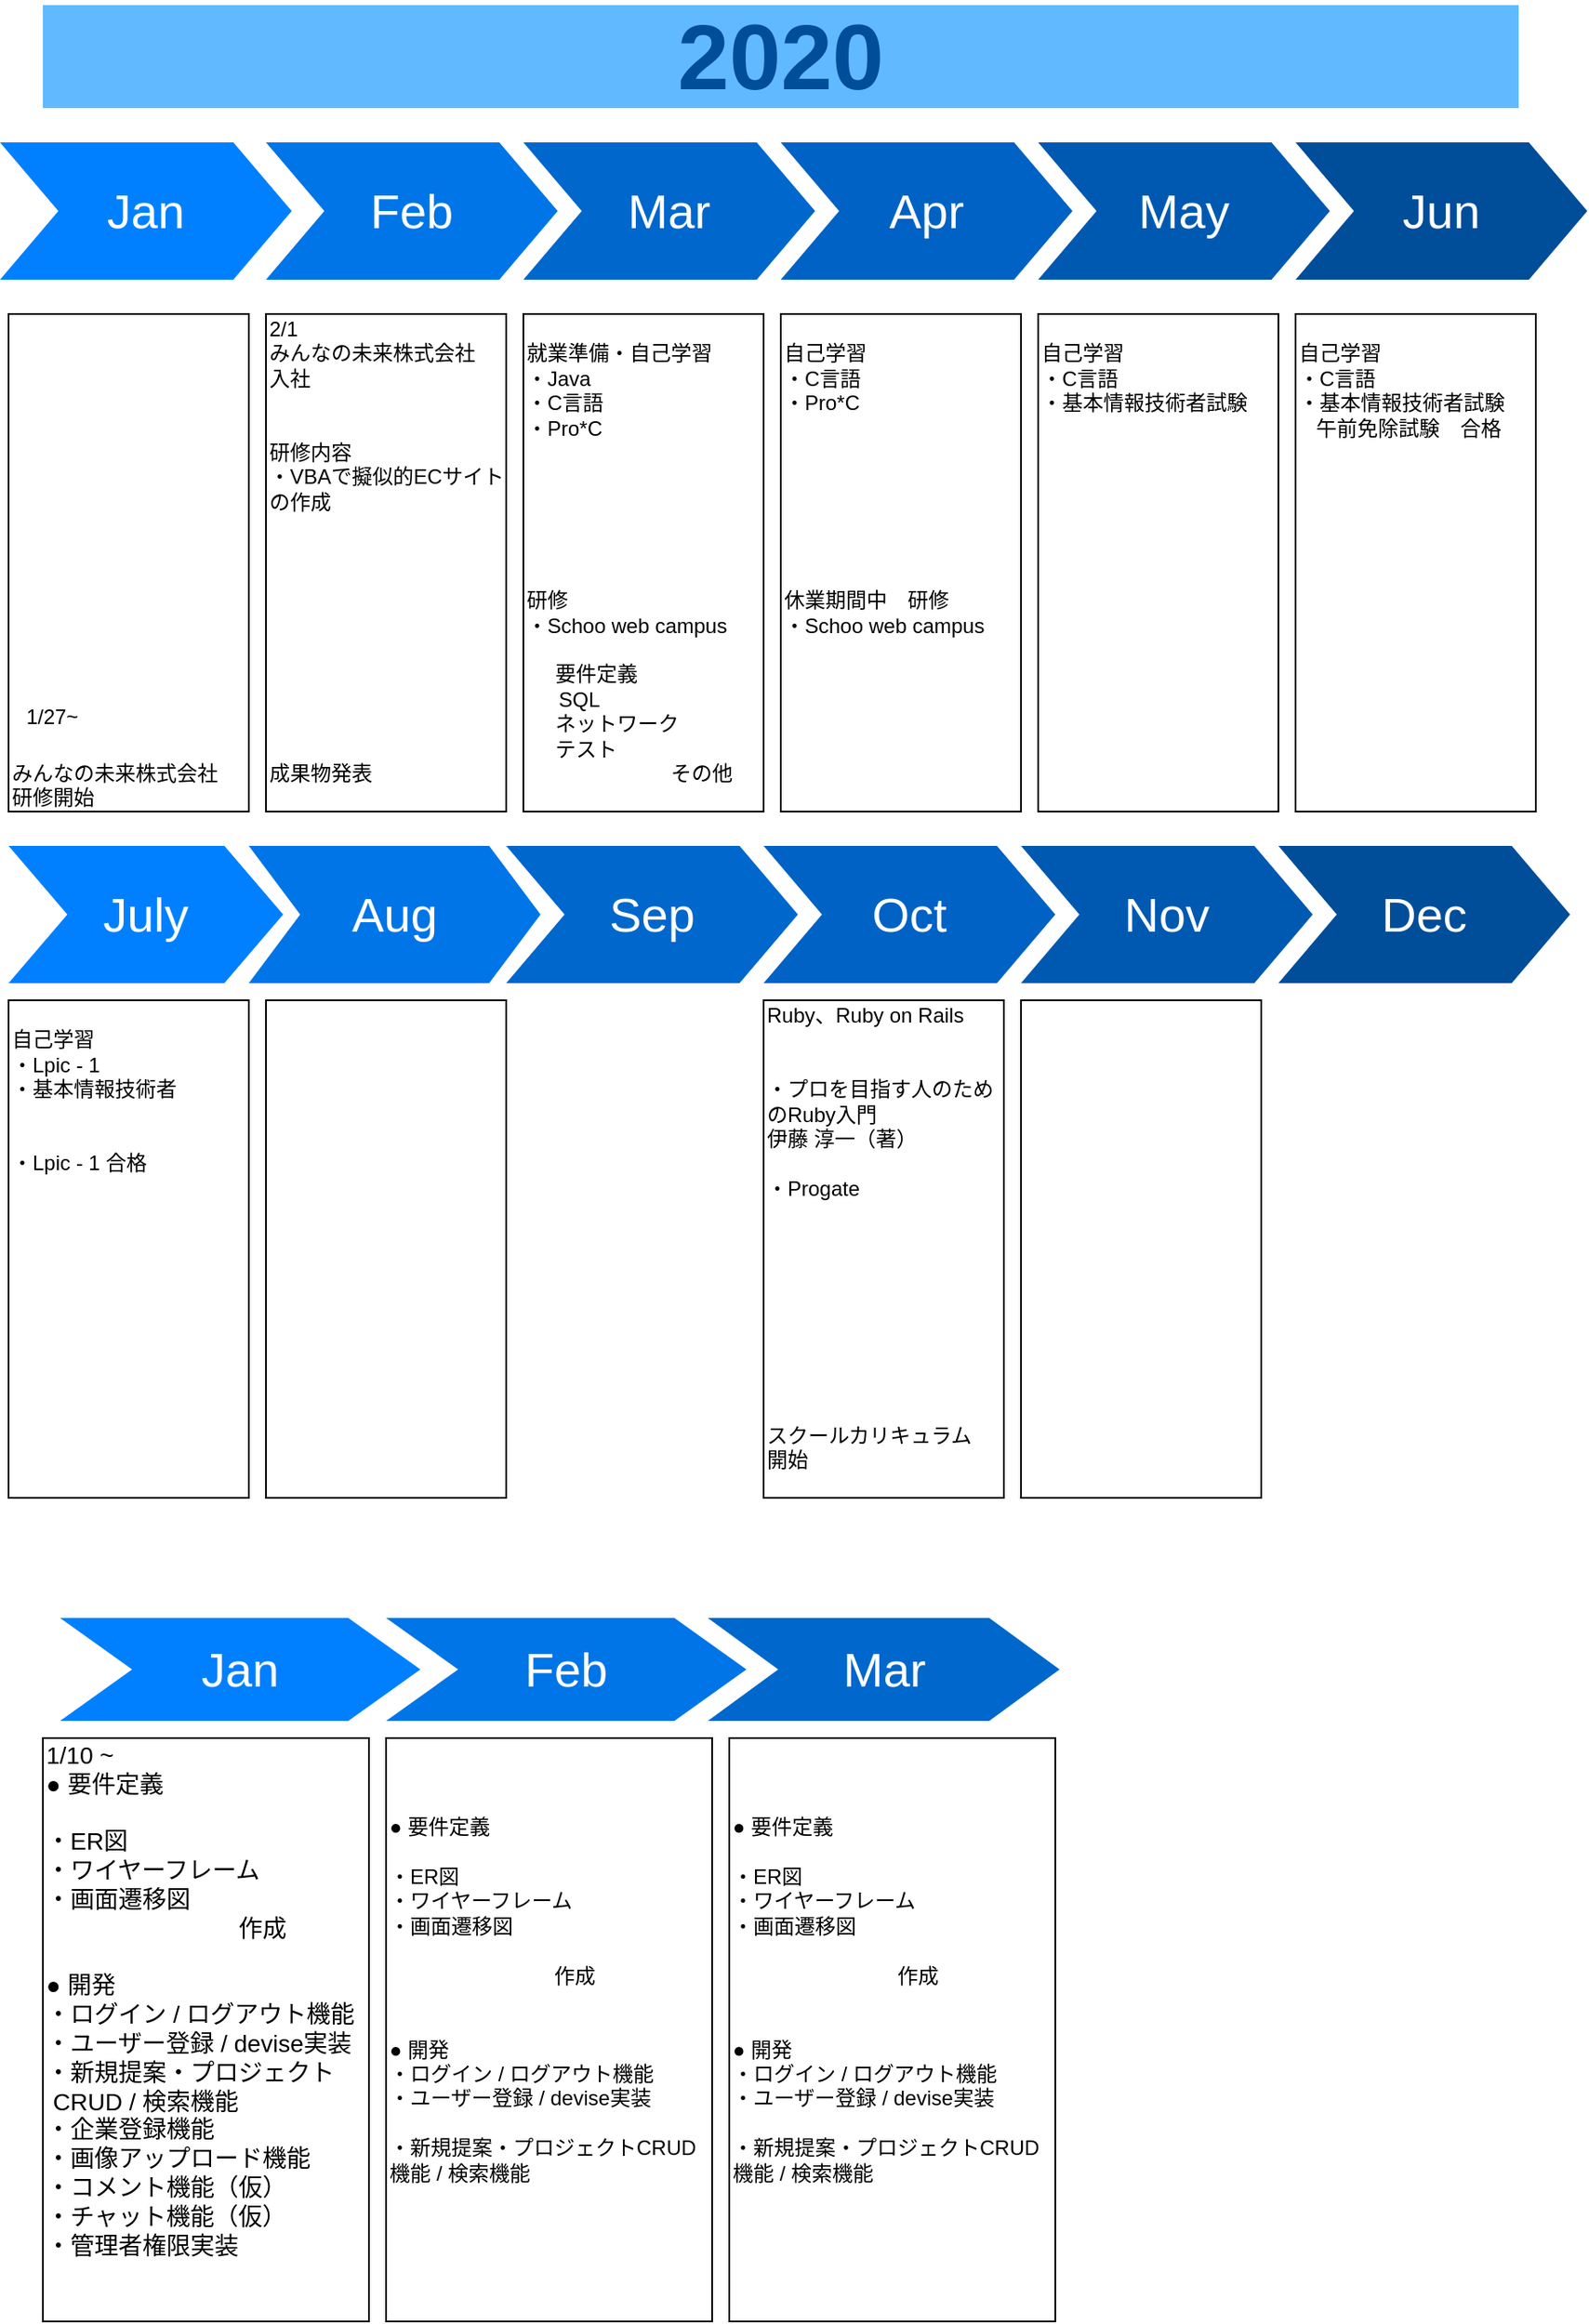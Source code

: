 <mxfile version="14.4.2" type="github">
  <diagram name="Page-1" id="d9b1e647-80fa-b4a2-5024-87a742678bcc">
    <mxGraphModel dx="664" dy="442" grid="1" gridSize="10" guides="1" tooltips="1" connect="1" arrows="1" fold="1" page="1" pageScale="1" pageWidth="1100" pageHeight="850" background="#ffffff" math="0" shadow="0">
      <root>
        <mxCell id="0" />
        <mxCell id="1" parent="0" />
        <mxCell id="57fe6abec08f04cb-1" value="Jan" style="shape=step;whiteSpace=wrap;html=1;fontSize=28;fillColor=#0080FF;fontColor=#FFFFFF;strokeColor=none;" parent="1" vertex="1">
          <mxGeometry x="85" y="180" width="170" height="80" as="geometry" />
        </mxCell>
        <mxCell id="57fe6abec08f04cb-2" value="Feb" style="shape=step;whiteSpace=wrap;html=1;fontSize=28;fillColor=#0075E8;fontColor=#FFFFFF;strokeColor=none;" parent="1" vertex="1">
          <mxGeometry x="240" y="180" width="170" height="80" as="geometry" />
        </mxCell>
        <mxCell id="57fe6abec08f04cb-3" value="Mar" style="shape=step;whiteSpace=wrap;html=1;fontSize=28;fillColor=#0067CC;fontColor=#FFFFFF;strokeColor=none;" parent="1" vertex="1">
          <mxGeometry x="390" y="180" width="170" height="80" as="geometry" />
        </mxCell>
        <mxCell id="57fe6abec08f04cb-4" value="Apr" style="shape=step;whiteSpace=wrap;html=1;fontSize=28;fillColor=#0062C4;fontColor=#FFFFFF;strokeColor=none;" parent="1" vertex="1">
          <mxGeometry x="540" y="180" width="170" height="80" as="geometry" />
        </mxCell>
        <mxCell id="57fe6abec08f04cb-5" value="May" style="shape=step;whiteSpace=wrap;html=1;fontSize=28;fillColor=#0059B0;fontColor=#FFFFFF;strokeColor=none;" parent="1" vertex="1">
          <mxGeometry x="690" y="180" width="170" height="80" as="geometry" />
        </mxCell>
        <mxCell id="57fe6abec08f04cb-6" value="Jun" style="shape=step;whiteSpace=wrap;html=1;fontSize=28;fillColor=#004D99;fontColor=#FFFFFF;strokeColor=none;" parent="1" vertex="1">
          <mxGeometry x="840" y="180" width="170" height="80" as="geometry" />
        </mxCell>
        <mxCell id="57fe6abec08f04cb-7" value="2020" style="text;html=1;strokeColor=none;fillColor=#61BAFF;align=center;verticalAlign=middle;whiteSpace=wrap;fontSize=54;fontStyle=1;fontColor=#004D99;" parent="1" vertex="1">
          <mxGeometry x="110" y="100" width="860" height="60" as="geometry" />
        </mxCell>
        <mxCell id="nK8ajeVO0bYjH4UbJxVL-1" value="July" style="shape=step;whiteSpace=wrap;html=1;fontSize=28;fillColor=#0080FF;fontColor=#FFFFFF;strokeColor=none;size=0.214;" vertex="1" parent="1">
          <mxGeometry x="90" y="590" width="160" height="80" as="geometry" />
        </mxCell>
        <mxCell id="nK8ajeVO0bYjH4UbJxVL-2" value="Aug" style="shape=step;whiteSpace=wrap;html=1;fontSize=28;fillColor=#0075E8;fontColor=#FFFFFF;strokeColor=none;size=0.176;" vertex="1" parent="1">
          <mxGeometry x="230" y="590" width="170" height="80" as="geometry" />
        </mxCell>
        <mxCell id="nK8ajeVO0bYjH4UbJxVL-3" value="Sep" style="shape=step;whiteSpace=wrap;html=1;fontSize=28;fillColor=#0067CC;fontColor=#FFFFFF;strokeColor=none;" vertex="1" parent="1">
          <mxGeometry x="380" y="590" width="170" height="80" as="geometry" />
        </mxCell>
        <mxCell id="nK8ajeVO0bYjH4UbJxVL-4" value="Oct" style="shape=step;whiteSpace=wrap;html=1;fontSize=28;fillColor=#0062C4;fontColor=#FFFFFF;strokeColor=none;" vertex="1" parent="1">
          <mxGeometry x="530" y="590" width="170" height="80" as="geometry" />
        </mxCell>
        <mxCell id="nK8ajeVO0bYjH4UbJxVL-5" value="Nov" style="shape=step;whiteSpace=wrap;html=1;fontSize=28;fillColor=#0059B0;fontColor=#FFFFFF;strokeColor=none;" vertex="1" parent="1">
          <mxGeometry x="680" y="590" width="170" height="80" as="geometry" />
        </mxCell>
        <mxCell id="nK8ajeVO0bYjH4UbJxVL-6" value="Dec" style="shape=step;whiteSpace=wrap;html=1;fontSize=28;fillColor=#004D99;fontColor=#FFFFFF;strokeColor=none;" vertex="1" parent="1">
          <mxGeometry x="830" y="590" width="170" height="80" as="geometry" />
        </mxCell>
        <mxCell id="nK8ajeVO0bYjH4UbJxVL-9" value="2/1&lt;br&gt;みんなの未来株式会社&lt;br&gt;入社&lt;br&gt;&lt;br&gt;&lt;br&gt;研修内容&lt;br&gt;・&lt;span&gt;VBAで擬似的ECサイトの作成&lt;br&gt;&lt;br&gt;&lt;br&gt;&lt;br&gt;&lt;br&gt;&lt;br&gt;&lt;br&gt;&lt;br&gt;&lt;br&gt;&lt;br&gt;&lt;br&gt;成果物発表&lt;br&gt;&lt;/span&gt;" style="text;spacingTop=-5;fillColor=#ffffff;whiteSpace=wrap;html=1;align=left;fontSize=12;fontFamily=Helvetica;fillColor=none;strokeColor=#000000;" vertex="1" parent="1">
          <mxGeometry x="240" y="280" width="140" height="290" as="geometry" />
        </mxCell>
        <mxCell id="nK8ajeVO0bYjH4UbJxVL-10" value="&lt;br&gt;&lt;br&gt;&lt;br&gt;&lt;br&gt;&lt;br&gt;&lt;br&gt;&lt;br&gt;&lt;br&gt;&lt;br&gt;&lt;br&gt;&lt;br&gt;&lt;br&gt;&lt;br&gt;&lt;br&gt;&lt;br&gt;&lt;br&gt;&lt;br&gt;&lt;br&gt;みんなの未来株式会社&lt;br&gt;研修開始" style="text;spacingTop=-5;fillColor=#ffffff;whiteSpace=wrap;html=1;align=left;fontSize=12;fontFamily=Helvetica;fillColor=none;strokeColor=#000000;" vertex="1" parent="1">
          <mxGeometry x="90" y="280" width="140" height="290" as="geometry" />
        </mxCell>
        <mxCell id="nK8ajeVO0bYjH4UbJxVL-11" value="1/27~" style="text;html=1;align=center;verticalAlign=middle;resizable=0;points=[];autosize=1;" vertex="1" parent="1">
          <mxGeometry x="90" y="505" width="50" height="20" as="geometry" />
        </mxCell>
        <mxCell id="nK8ajeVO0bYjH4UbJxVL-12" value="&lt;span&gt;&lt;br&gt;&lt;/span&gt;就業準備・自己学習&lt;br&gt;・Java&lt;br&gt;・C言語&lt;br&gt;・Pro*C&lt;br&gt;&lt;br&gt;&amp;nbsp; &amp;nbsp;&lt;br&gt;&lt;br&gt;&lt;br&gt;&lt;br&gt;&lt;br&gt;研修&lt;br&gt;・Schoo web&amp;nbsp;campus&lt;br&gt;&lt;br&gt;&amp;nbsp; &amp;nbsp; &amp;nbsp;要件定義&lt;br&gt;　&amp;nbsp; SQL&lt;br&gt;&amp;nbsp; &amp;nbsp; &amp;nbsp;ネットワーク&lt;br&gt;&amp;nbsp; &amp;nbsp; &amp;nbsp;テスト&amp;nbsp; &amp;nbsp; &amp;nbsp;&lt;br&gt;　　　　　　　その他　　&lt;br&gt;　&amp;nbsp;&amp;nbsp;" style="text;spacingTop=-5;fillColor=#ffffff;whiteSpace=wrap;html=1;align=left;fontSize=12;fontFamily=Helvetica;fillColor=none;strokeColor=#000000;" vertex="1" parent="1">
          <mxGeometry x="390" y="280" width="140" height="290" as="geometry" />
        </mxCell>
        <mxCell id="nK8ajeVO0bYjH4UbJxVL-15" value="&lt;span&gt;&lt;br&gt;&lt;/span&gt;自己学習&lt;br&gt;・C言語&lt;br&gt;・Pro*C&lt;br&gt;&lt;br&gt;&amp;nbsp; &amp;nbsp;&lt;br&gt;&lt;br&gt;&lt;br&gt;&lt;br&gt;&lt;br&gt;&lt;br&gt;休業期間中　研修&lt;br&gt;・Schoo web&amp;nbsp;campus&lt;br&gt;　&lt;br&gt;　&amp;nbsp; &lt;br&gt;　" style="text;spacingTop=-5;fillColor=#ffffff;whiteSpace=wrap;html=1;align=left;fontSize=12;fontFamily=Helvetica;fillColor=none;strokeColor=#000000;" vertex="1" parent="1">
          <mxGeometry x="540" y="280" width="140" height="290" as="geometry" />
        </mxCell>
        <mxCell id="nK8ajeVO0bYjH4UbJxVL-17" value="&lt;span&gt;&lt;br&gt;&lt;/span&gt;自己学習&lt;br&gt;・C言語&lt;br&gt;・基本情報技術者試験 &lt;br&gt;&lt;br&gt;&lt;br&gt;&amp;nbsp; &amp;nbsp;&lt;br&gt;&lt;br&gt;&lt;br&gt;&lt;br&gt;&lt;br&gt;&lt;br&gt;" style="text;spacingTop=-5;fillColor=#ffffff;whiteSpace=wrap;html=1;align=left;fontSize=12;fontFamily=Helvetica;fillColor=none;strokeColor=#000000;" vertex="1" parent="1">
          <mxGeometry x="690" y="280" width="140" height="290" as="geometry" />
        </mxCell>
        <mxCell id="nK8ajeVO0bYjH4UbJxVL-18" value="&lt;span&gt;&lt;br&gt;&lt;/span&gt;自己学習&lt;br&gt;・C言語&lt;br&gt;・基本情報技術者試験 &lt;br&gt;&amp;nbsp; &amp;nbsp;午前免除試験　合格&lt;br&gt;&lt;br&gt;&amp;nbsp; &amp;nbsp;&lt;br&gt;&lt;br&gt;&lt;br&gt;&lt;br&gt;&lt;br&gt;&lt;br&gt;" style="text;spacingTop=-5;fillColor=#ffffff;whiteSpace=wrap;html=1;align=left;fontSize=12;fontFamily=Helvetica;fillColor=none;strokeColor=#000000;" vertex="1" parent="1">
          <mxGeometry x="840" y="280" width="140" height="290" as="geometry" />
        </mxCell>
        <mxCell id="nK8ajeVO0bYjH4UbJxVL-19" value="&lt;span&gt;&lt;br&gt;&lt;/span&gt;自己学習&lt;br&gt;・Lpic - 1&lt;br&gt;・基本情報技術者&lt;br&gt;&lt;br&gt;&lt;br&gt;・Lpic - 1 合格&lt;br&gt;&lt;br&gt;&lt;br&gt;&amp;nbsp; &amp;nbsp;&lt;br&gt;&lt;br&gt;&lt;br&gt;&lt;br&gt;&lt;br&gt;" style="text;spacingTop=-5;fillColor=#ffffff;whiteSpace=wrap;html=1;align=left;fontSize=12;fontFamily=Helvetica;fillColor=none;strokeColor=#000000;" vertex="1" parent="1">
          <mxGeometry x="90" y="680" width="140" height="290" as="geometry" />
        </mxCell>
        <mxCell id="nK8ajeVO0bYjH4UbJxVL-20" value="" style="text;spacingTop=-5;fillColor=#ffffff;whiteSpace=wrap;html=1;align=left;fontSize=12;fontFamily=Helvetica;fillColor=none;strokeColor=#000000;" vertex="1" parent="1">
          <mxGeometry x="240" y="680" width="140" height="290" as="geometry" />
        </mxCell>
        <mxCell id="nK8ajeVO0bYjH4UbJxVL-21" value="Ruby、Ruby on Rails&lt;br&gt;&lt;br&gt;&lt;br&gt;・プロを目指す人のためのRuby入門&lt;br&gt;伊藤 淳一（著）&lt;br&gt;&lt;br&gt;・Progate&lt;br&gt;&lt;br&gt;&lt;br&gt;&lt;br&gt;&lt;br&gt;&lt;br&gt;&lt;br&gt;&lt;br&gt;&lt;br&gt;&lt;br&gt;スクールカリキュラム&lt;br&gt;開始" style="text;spacingTop=-5;fillColor=#ffffff;whiteSpace=wrap;html=1;align=left;fontSize=12;fontFamily=Helvetica;fillColor=none;strokeColor=#000000;" vertex="1" parent="1">
          <mxGeometry x="530" y="680" width="140" height="290" as="geometry" />
        </mxCell>
        <mxCell id="nK8ajeVO0bYjH4UbJxVL-22" value="" style="text;spacingTop=-5;fillColor=#ffffff;whiteSpace=wrap;html=1;align=left;fontSize=12;fontFamily=Helvetica;fillColor=none;strokeColor=#000000;" vertex="1" parent="1">
          <mxGeometry x="680" y="680" width="140" height="290" as="geometry" />
        </mxCell>
        <mxCell id="nK8ajeVO0bYjH4UbJxVL-23" value="Jan" style="shape=step;whiteSpace=wrap;html=1;fontSize=28;fillColor=#0080FF;fontColor=#FFFFFF;strokeColor=none;" vertex="1" parent="1">
          <mxGeometry x="120" y="1040" width="210" height="60" as="geometry" />
        </mxCell>
        <mxCell id="nK8ajeVO0bYjH4UbJxVL-24" value="Feb" style="shape=step;whiteSpace=wrap;html=1;fontSize=28;fillColor=#0075E8;fontColor=#FFFFFF;strokeColor=none;" vertex="1" parent="1">
          <mxGeometry x="310" y="1040" width="210" height="60" as="geometry" />
        </mxCell>
        <mxCell id="nK8ajeVO0bYjH4UbJxVL-25" value="Mar" style="shape=step;whiteSpace=wrap;html=1;fontSize=28;fillColor=#0067CC;fontColor=#FFFFFF;strokeColor=none;" vertex="1" parent="1">
          <mxGeometry x="497.5" y="1040" width="205" height="60" as="geometry" />
        </mxCell>
        <mxCell id="nK8ajeVO0bYjH4UbJxVL-26" value="&lt;font style=&quot;font-size: 14px&quot;&gt;1/10 ~&lt;br&gt;● 要件定義&lt;br&gt;&lt;br&gt;・ER図&lt;br&gt;・ワイヤーフレーム&lt;br&gt;・画面遷移図&lt;br&gt;　　　　　　　　作成&lt;br&gt;&lt;br&gt;● 開発&lt;br&gt;・ログイン / ログアウト機能&lt;br&gt;・ユーザー登録 / devise実装&lt;br&gt;・新規提案・プロジェクト&amp;nbsp; &amp;nbsp; &amp;nbsp; &amp;nbsp;CRUD / 検索機能&lt;br&gt;・企業登録機能&lt;br&gt;・画像アップロード機能&lt;br&gt;・コメント機能（仮）&lt;br&gt;・チャット機能（仮）&lt;br&gt;・管理者権限実装&lt;br&gt;&lt;br&gt;&lt;/font&gt;" style="text;spacingTop=-5;fillColor=#ffffff;whiteSpace=wrap;html=1;align=left;fontSize=12;fontFamily=Helvetica;fillColor=none;strokeColor=#000000;" vertex="1" parent="1">
          <mxGeometry x="110" y="1110" width="190" height="340" as="geometry" />
        </mxCell>
        <mxCell id="nK8ajeVO0bYjH4UbJxVL-29" value="&lt;br&gt;&lt;br&gt;&lt;br&gt;● 要件定義&lt;br&gt;&lt;br&gt;・ER図&lt;br&gt;・ワイヤーフレーム&lt;br&gt;・画面遷移図&lt;br&gt;&lt;br&gt;　　　　　　　　作成&lt;br&gt;&lt;br&gt;&lt;br&gt;● 開発&lt;br&gt;・ログイン / ログアウト機能&lt;br&gt;・ユーザー登録 / devise実装&lt;br&gt;&lt;br&gt;・新規提案・プロジェクトCRUD機能 / 検索機能&lt;br&gt;&lt;br&gt;&lt;br&gt;&lt;br&gt;" style="text;spacingTop=-5;fillColor=#ffffff;whiteSpace=wrap;html=1;align=left;fontSize=12;fontFamily=Helvetica;fillColor=none;strokeColor=#000000;" vertex="1" parent="1">
          <mxGeometry x="310" y="1110" width="190" height="340" as="geometry" />
        </mxCell>
        <mxCell id="nK8ajeVO0bYjH4UbJxVL-30" value="&lt;br&gt;&lt;br&gt;&lt;br&gt;● 要件定義&lt;br&gt;&lt;br&gt;・ER図&lt;br&gt;・ワイヤーフレーム&lt;br&gt;・画面遷移図&lt;br&gt;&lt;br&gt;　　　　　　　　作成&lt;br&gt;&lt;br&gt;&lt;br&gt;● 開発&lt;br&gt;・ログイン / ログアウト機能&lt;br&gt;・ユーザー登録 / devise実装&lt;br&gt;&lt;br&gt;・新規提案・プロジェクトCRUD機能 / 検索機能&lt;br&gt;&lt;br&gt;&lt;br&gt;&lt;br&gt;" style="text;spacingTop=-5;fillColor=#ffffff;whiteSpace=wrap;html=1;align=left;fontSize=12;fontFamily=Helvetica;fillColor=none;strokeColor=#000000;" vertex="1" parent="1">
          <mxGeometry x="510" y="1110" width="190" height="340" as="geometry" />
        </mxCell>
      </root>
    </mxGraphModel>
  </diagram>
</mxfile>
